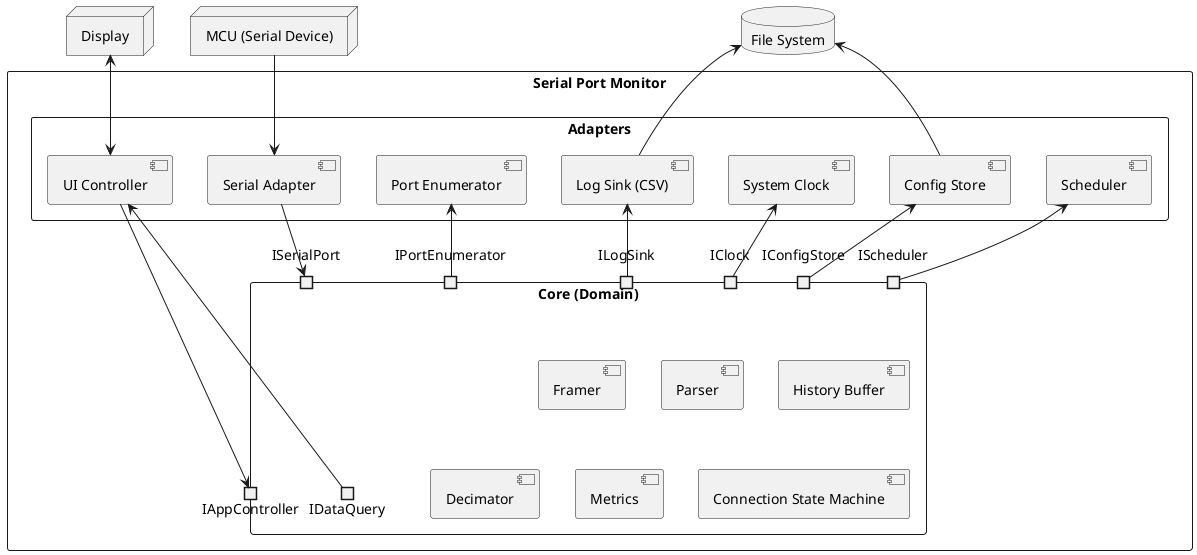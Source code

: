 @startuml components
skinparam shadowing false
skinparam packageStyle rectangle

package "Serial Port Monitor" {
  package "Core (Domain)" as CorePkg {
    portout "IAppController" as IAppCtrl
    portout "IDataQuery"     as IDataQry
    portin  "ISerialPort"    as ISer
    portin  "IPortEnumerator" as IEnum
    portin  "ILogSink"       as ILog
    portin  "IClock"         as IClk
    portin  "IConfigStore"   as ICfg
    portin  "IScheduler"     as ISched
    component "Framer" as Framer
    component "Parser" as Parser
    component "History Buffer" as Hist
    component "Decimator" as Decim
    component "Metrics" as Metrics
    component "Connection State Machine" as CSM

  }

  package "Adapters" as AdapterPkg {
    component "UI Controller" as UI
    component "Serial Adapter" as SerialAd
    component "Port Enumerator" as Enumerator
    component "Log Sink (CSV)" as LogSink
    component "System Clock" as SysClock
    component "Config Store" as CfgStore
    component "Scheduler" as Sched
  }
}


' Bind drivers/adapters to ports
UI --> IAppCtrl
UI <-- IDataQry
SerialAd --> ISer
Enumerator <-- IEnum
LogSink  <-- ILog
SysClock  <-- IClk
CfgStore  <-- ICfg
Sched    <-- ISched

' External systems outside adapter ring
node "MCU (Serial Device)" as MCU
database "File System" as FS
node "Display" as DISP

' Bind external systems to ports
MCU --> SerialAd
FS <-- LogSink
FS <-- CfgStore
DISP <--> UI
@enduml